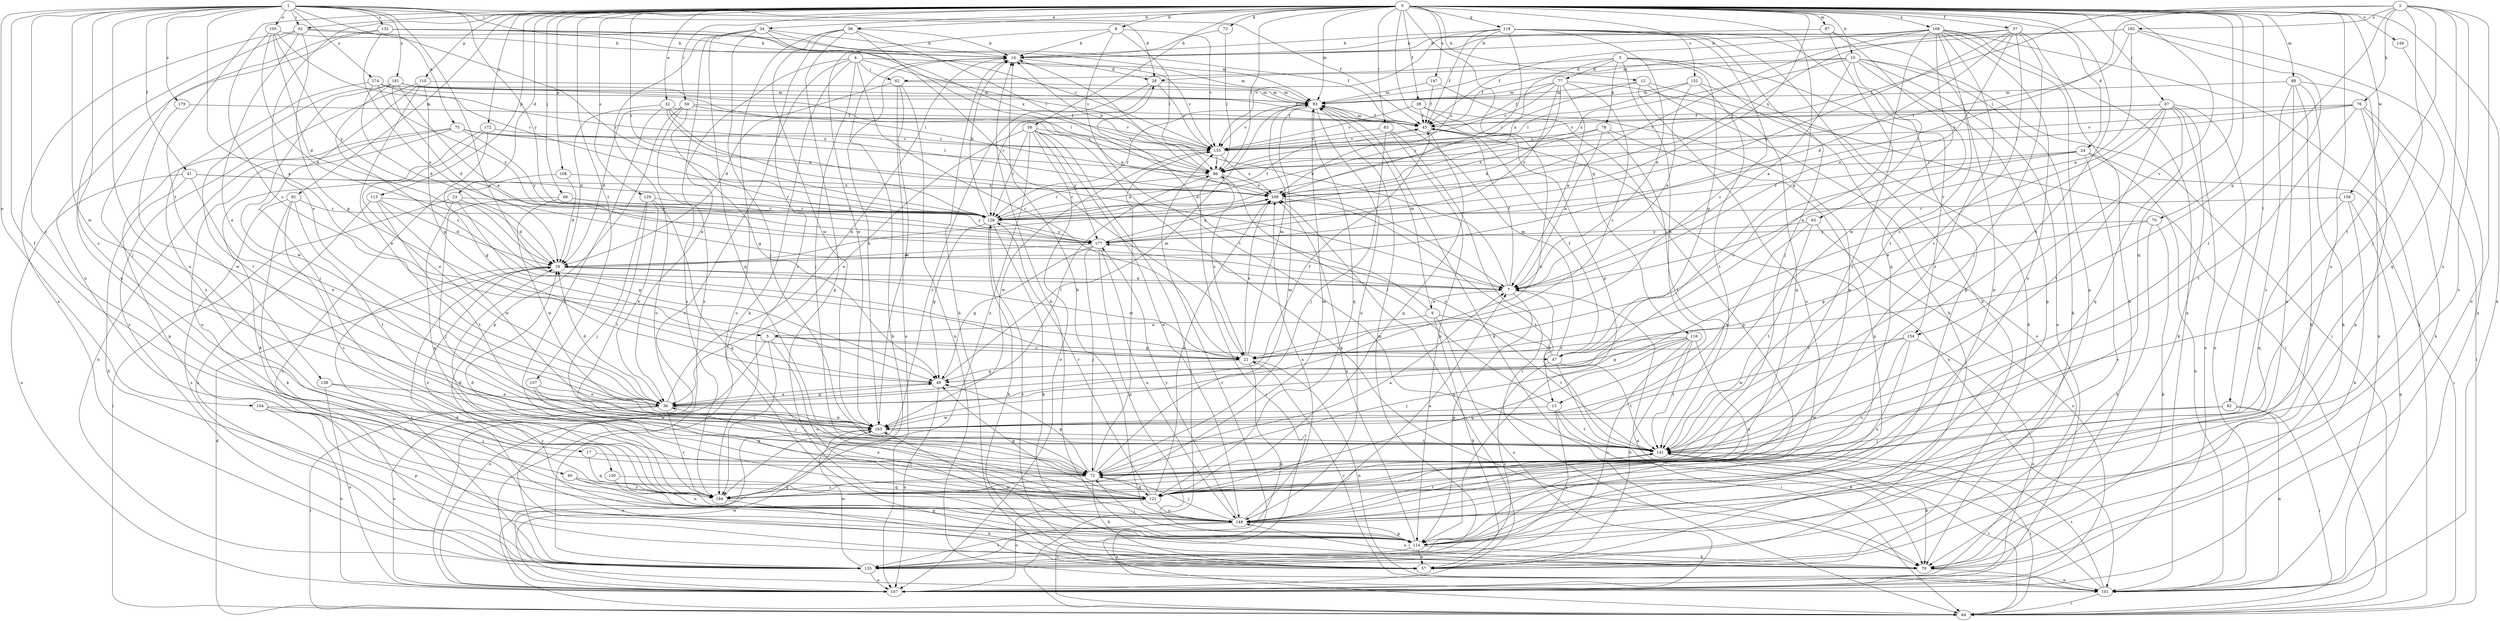 strict digraph  {
0;
1;
2;
3;
4;
5;
6;
7;
8;
10;
12;
13;
14;
17;
21;
23;
24;
28;
29;
32;
34;
36;
37;
38;
40;
41;
43;
47;
49;
56;
57;
58;
59;
61;
62;
63;
64;
67;
68;
70;
72;
73;
75;
76;
77;
78;
79;
82;
83;
86;
87;
88;
91;
93;
101;
104;
105;
107;
108;
110;
113;
114;
116;
118;
121;
128;
129;
130;
132;
135;
137;
138;
141;
147;
148;
149;
152;
154;
155;
158;
163;
168;
169;
172;
174;
177;
179;
181;
182;
184;
0 -> 8  [label=b];
0 -> 10  [label=b];
0 -> 12  [label=b];
0 -> 23  [label=d];
0 -> 24  [label=d];
0 -> 32  [label=e];
0 -> 34  [label=e];
0 -> 36  [label=e];
0 -> 37  [label=f];
0 -> 38  [label=f];
0 -> 47  [label=g];
0 -> 56  [label=h];
0 -> 58  [label=i];
0 -> 59  [label=i];
0 -> 61  [label=i];
0 -> 67  [label=j];
0 -> 68  [label=j];
0 -> 70  [label=j];
0 -> 73  [label=k];
0 -> 82  [label=l];
0 -> 83  [label=l];
0 -> 86  [label=l];
0 -> 87  [label=m];
0 -> 88  [label=m];
0 -> 91  [label=m];
0 -> 93  [label=m];
0 -> 101  [label=n];
0 -> 108  [label=p];
0 -> 110  [label=p];
0 -> 113  [label=p];
0 -> 114  [label=p];
0 -> 116  [label=q];
0 -> 118  [label=q];
0 -> 121  [label=q];
0 -> 128  [label=r];
0 -> 129  [label=s];
0 -> 137  [label=t];
0 -> 138  [label=t];
0 -> 141  [label=t];
0 -> 147  [label=u];
0 -> 148  [label=u];
0 -> 149  [label=v];
0 -> 152  [label=v];
0 -> 154  [label=v];
0 -> 158  [label=w];
0 -> 168  [label=x];
0 -> 169  [label=x];
0 -> 172  [label=y];
1 -> 5  [label=a];
1 -> 17  [label=c];
1 -> 21  [label=c];
1 -> 28  [label=d];
1 -> 40  [label=f];
1 -> 41  [label=f];
1 -> 43  [label=f];
1 -> 61  [label=i];
1 -> 75  [label=k];
1 -> 104  [label=o];
1 -> 105  [label=o];
1 -> 130  [label=s];
1 -> 132  [label=s];
1 -> 148  [label=u];
1 -> 163  [label=w];
1 -> 169  [label=x];
1 -> 174  [label=y];
1 -> 177  [label=y];
1 -> 179  [label=z];
1 -> 181  [label=z];
2 -> 47  [label=g];
2 -> 72  [label=j];
2 -> 76  [label=k];
2 -> 86  [label=l];
2 -> 107  [label=o];
2 -> 135  [label=s];
2 -> 141  [label=t];
2 -> 148  [label=u];
2 -> 177  [label=y];
2 -> 182  [label=z];
3 -> 13  [label=b];
3 -> 47  [label=g];
3 -> 57  [label=h];
3 -> 62  [label=i];
3 -> 77  [label=k];
3 -> 78  [label=k];
3 -> 154  [label=v];
3 -> 169  [label=x];
4 -> 21  [label=c];
4 -> 36  [label=e];
4 -> 62  [label=i];
4 -> 72  [label=j];
4 -> 79  [label=k];
4 -> 93  [label=m];
4 -> 135  [label=s];
4 -> 155  [label=v];
5 -> 21  [label=c];
5 -> 47  [label=g];
5 -> 107  [label=o];
5 -> 148  [label=u];
5 -> 184  [label=z];
6 -> 5  [label=a];
6 -> 28  [label=d];
6 -> 57  [label=h];
6 -> 93  [label=m];
6 -> 107  [label=o];
6 -> 141  [label=t];
7 -> 6  [label=a];
7 -> 13  [label=b];
7 -> 14  [label=b];
7 -> 43  [label=f];
7 -> 114  [label=p];
8 -> 14  [label=b];
8 -> 86  [label=l];
8 -> 141  [label=t];
8 -> 155  [label=v];
8 -> 163  [label=w];
10 -> 7  [label=a];
10 -> 28  [label=d];
10 -> 43  [label=f];
10 -> 63  [label=i];
10 -> 64  [label=i];
10 -> 79  [label=k];
10 -> 107  [label=o];
10 -> 114  [label=p];
10 -> 169  [label=x];
12 -> 64  [label=i];
12 -> 93  [label=m];
12 -> 107  [label=o];
12 -> 128  [label=r];
12 -> 148  [label=u];
13 -> 79  [label=k];
13 -> 86  [label=l];
13 -> 135  [label=s];
13 -> 141  [label=t];
13 -> 163  [label=w];
14 -> 28  [label=d];
14 -> 155  [label=v];
17 -> 72  [label=j];
17 -> 121  [label=q];
21 -> 49  [label=g];
21 -> 93  [label=m];
21 -> 101  [label=n];
21 -> 135  [label=s];
21 -> 169  [label=x];
23 -> 29  [label=d];
23 -> 49  [label=g];
23 -> 64  [label=i];
23 -> 121  [label=q];
23 -> 128  [label=r];
24 -> 21  [label=c];
24 -> 64  [label=i];
24 -> 86  [label=l];
24 -> 101  [label=n];
24 -> 128  [label=r];
24 -> 135  [label=s];
28 -> 93  [label=m];
28 -> 128  [label=r];
28 -> 155  [label=v];
28 -> 184  [label=z];
29 -> 7  [label=a];
29 -> 21  [label=c];
29 -> 135  [label=s];
29 -> 184  [label=z];
32 -> 7  [label=a];
32 -> 29  [label=d];
32 -> 43  [label=f];
32 -> 128  [label=r];
32 -> 155  [label=v];
32 -> 184  [label=z];
34 -> 7  [label=a];
34 -> 14  [label=b];
34 -> 72  [label=j];
34 -> 107  [label=o];
34 -> 121  [label=q];
34 -> 135  [label=s];
34 -> 155  [label=v];
36 -> 14  [label=b];
36 -> 29  [label=d];
36 -> 43  [label=f];
36 -> 49  [label=g];
36 -> 64  [label=i];
36 -> 86  [label=l];
36 -> 107  [label=o];
36 -> 163  [label=w];
36 -> 184  [label=z];
37 -> 7  [label=a];
37 -> 14  [label=b];
37 -> 29  [label=d];
37 -> 72  [label=j];
37 -> 79  [label=k];
37 -> 141  [label=t];
37 -> 169  [label=x];
37 -> 177  [label=y];
38 -> 43  [label=f];
38 -> 114  [label=p];
38 -> 155  [label=v];
38 -> 163  [label=w];
40 -> 114  [label=p];
40 -> 121  [label=q];
40 -> 184  [label=z];
41 -> 36  [label=e];
41 -> 57  [label=h];
41 -> 107  [label=o];
41 -> 128  [label=r];
41 -> 169  [label=x];
43 -> 93  [label=m];
43 -> 101  [label=n];
43 -> 121  [label=q];
43 -> 155  [label=v];
47 -> 43  [label=f];
47 -> 64  [label=i];
47 -> 93  [label=m];
47 -> 135  [label=s];
47 -> 141  [label=t];
47 -> 177  [label=y];
49 -> 36  [label=e];
49 -> 93  [label=m];
49 -> 107  [label=o];
56 -> 14  [label=b];
56 -> 21  [label=c];
56 -> 86  [label=l];
56 -> 107  [label=o];
56 -> 114  [label=p];
56 -> 163  [label=w];
56 -> 184  [label=z];
57 -> 14  [label=b];
57 -> 29  [label=d];
57 -> 128  [label=r];
58 -> 36  [label=e];
58 -> 64  [label=i];
58 -> 79  [label=k];
58 -> 107  [label=o];
58 -> 128  [label=r];
58 -> 148  [label=u];
58 -> 155  [label=v];
58 -> 177  [label=y];
58 -> 184  [label=z];
59 -> 29  [label=d];
59 -> 43  [label=f];
59 -> 49  [label=g];
59 -> 86  [label=l];
59 -> 114  [label=p];
59 -> 184  [label=z];
61 -> 14  [label=b];
61 -> 36  [label=e];
61 -> 49  [label=g];
61 -> 128  [label=r];
61 -> 135  [label=s];
61 -> 148  [label=u];
62 -> 29  [label=d];
62 -> 93  [label=m];
62 -> 101  [label=n];
62 -> 107  [label=o];
62 -> 163  [label=w];
63 -> 107  [label=o];
63 -> 141  [label=t];
63 -> 163  [label=w];
63 -> 177  [label=y];
64 -> 14  [label=b];
64 -> 29  [label=d];
64 -> 141  [label=t];
64 -> 155  [label=v];
67 -> 21  [label=c];
67 -> 36  [label=e];
67 -> 43  [label=f];
67 -> 79  [label=k];
67 -> 101  [label=n];
67 -> 107  [label=o];
67 -> 121  [label=q];
67 -> 141  [label=t];
67 -> 155  [label=v];
68 -> 72  [label=j];
68 -> 128  [label=r];
68 -> 163  [label=w];
68 -> 177  [label=y];
70 -> 49  [label=g];
70 -> 57  [label=h];
70 -> 79  [label=k];
70 -> 177  [label=y];
72 -> 7  [label=a];
72 -> 49  [label=g];
72 -> 57  [label=h];
72 -> 93  [label=m];
72 -> 121  [label=q];
72 -> 155  [label=v];
72 -> 184  [label=z];
73 -> 14  [label=b];
73 -> 86  [label=l];
75 -> 86  [label=l];
75 -> 101  [label=n];
75 -> 114  [label=p];
75 -> 148  [label=u];
75 -> 155  [label=v];
75 -> 169  [label=x];
75 -> 177  [label=y];
76 -> 43  [label=f];
76 -> 64  [label=i];
76 -> 79  [label=k];
76 -> 86  [label=l];
76 -> 114  [label=p];
76 -> 141  [label=t];
76 -> 155  [label=v];
77 -> 7  [label=a];
77 -> 21  [label=c];
77 -> 29  [label=d];
77 -> 43  [label=f];
77 -> 93  [label=m];
77 -> 121  [label=q];
77 -> 155  [label=v];
77 -> 177  [label=y];
78 -> 7  [label=a];
78 -> 114  [label=p];
78 -> 141  [label=t];
78 -> 155  [label=v];
78 -> 169  [label=x];
79 -> 101  [label=n];
79 -> 148  [label=u];
82 -> 64  [label=i];
82 -> 72  [label=j];
82 -> 101  [label=n];
82 -> 163  [label=w];
83 -> 64  [label=i];
83 -> 72  [label=j];
83 -> 114  [label=p];
83 -> 155  [label=v];
86 -> 14  [label=b];
86 -> 21  [label=c];
86 -> 64  [label=i];
86 -> 128  [label=r];
86 -> 169  [label=x];
87 -> 14  [label=b];
87 -> 114  [label=p];
87 -> 121  [label=q];
87 -> 184  [label=z];
88 -> 57  [label=h];
88 -> 79  [label=k];
88 -> 93  [label=m];
88 -> 101  [label=n];
88 -> 148  [label=u];
88 -> 184  [label=z];
91 -> 79  [label=k];
91 -> 128  [label=r];
91 -> 135  [label=s];
91 -> 141  [label=t];
91 -> 184  [label=z];
93 -> 43  [label=f];
93 -> 79  [label=k];
93 -> 121  [label=q];
93 -> 128  [label=r];
93 -> 148  [label=u];
93 -> 155  [label=v];
101 -> 7  [label=a];
101 -> 21  [label=c];
101 -> 64  [label=i];
101 -> 141  [label=t];
104 -> 72  [label=j];
104 -> 107  [label=o];
104 -> 114  [label=p];
104 -> 163  [label=w];
105 -> 7  [label=a];
105 -> 14  [label=b];
105 -> 21  [label=c];
105 -> 29  [label=d];
105 -> 128  [label=r];
105 -> 177  [label=y];
107 -> 163  [label=w];
107 -> 169  [label=x];
108 -> 29  [label=d];
108 -> 135  [label=s];
108 -> 169  [label=x];
110 -> 36  [label=e];
110 -> 49  [label=g];
110 -> 72  [label=j];
110 -> 93  [label=m];
110 -> 135  [label=s];
113 -> 29  [label=d];
113 -> 128  [label=r];
113 -> 135  [label=s];
113 -> 141  [label=t];
113 -> 163  [label=w];
114 -> 14  [label=b];
114 -> 57  [label=h];
114 -> 72  [label=j];
114 -> 79  [label=k];
114 -> 135  [label=s];
114 -> 163  [label=w];
114 -> 169  [label=x];
116 -> 21  [label=c];
116 -> 49  [label=g];
116 -> 57  [label=h];
116 -> 72  [label=j];
116 -> 121  [label=q];
116 -> 135  [label=s];
116 -> 141  [label=t];
116 -> 148  [label=u];
118 -> 7  [label=a];
118 -> 14  [label=b];
118 -> 21  [label=c];
118 -> 43  [label=f];
118 -> 57  [label=h];
118 -> 72  [label=j];
118 -> 114  [label=p];
118 -> 128  [label=r];
118 -> 155  [label=v];
118 -> 169  [label=x];
121 -> 29  [label=d];
121 -> 36  [label=e];
121 -> 49  [label=g];
121 -> 107  [label=o];
121 -> 128  [label=r];
121 -> 148  [label=u];
121 -> 169  [label=x];
128 -> 14  [label=b];
128 -> 43  [label=f];
128 -> 49  [label=g];
128 -> 57  [label=h];
128 -> 79  [label=k];
128 -> 177  [label=y];
129 -> 36  [label=e];
129 -> 72  [label=j];
129 -> 121  [label=q];
129 -> 128  [label=r];
129 -> 141  [label=t];
130 -> 121  [label=q];
130 -> 148  [label=u];
132 -> 7  [label=a];
132 -> 14  [label=b];
132 -> 43  [label=f];
132 -> 72  [label=j];
132 -> 93  [label=m];
132 -> 148  [label=u];
135 -> 93  [label=m];
135 -> 107  [label=o];
135 -> 163  [label=w];
137 -> 36  [label=e];
137 -> 72  [label=j];
137 -> 121  [label=q];
138 -> 36  [label=e];
138 -> 107  [label=o];
138 -> 184  [label=z];
141 -> 64  [label=i];
141 -> 72  [label=j];
141 -> 79  [label=k];
147 -> 43  [label=f];
147 -> 93  [label=m];
147 -> 121  [label=q];
148 -> 7  [label=a];
148 -> 14  [label=b];
148 -> 72  [label=j];
148 -> 101  [label=n];
148 -> 114  [label=p];
148 -> 135  [label=s];
148 -> 141  [label=t];
148 -> 169  [label=x];
148 -> 177  [label=y];
149 -> 101  [label=n];
152 -> 7  [label=a];
152 -> 57  [label=h];
152 -> 86  [label=l];
152 -> 93  [label=m];
152 -> 141  [label=t];
154 -> 21  [label=c];
154 -> 107  [label=o];
154 -> 148  [label=u];
154 -> 163  [label=w];
154 -> 184  [label=z];
155 -> 86  [label=l];
155 -> 163  [label=w];
155 -> 169  [label=x];
158 -> 79  [label=k];
158 -> 101  [label=n];
158 -> 121  [label=q];
158 -> 128  [label=r];
163 -> 14  [label=b];
163 -> 107  [label=o];
163 -> 141  [label=t];
168 -> 14  [label=b];
168 -> 36  [label=e];
168 -> 43  [label=f];
168 -> 64  [label=i];
168 -> 101  [label=n];
168 -> 114  [label=p];
168 -> 128  [label=r];
168 -> 141  [label=t];
168 -> 148  [label=u];
168 -> 163  [label=w];
168 -> 184  [label=z];
169 -> 128  [label=r];
169 -> 141  [label=t];
172 -> 36  [label=e];
172 -> 49  [label=g];
172 -> 79  [label=k];
172 -> 155  [label=v];
174 -> 29  [label=d];
174 -> 86  [label=l];
174 -> 93  [label=m];
174 -> 169  [label=x];
174 -> 177  [label=y];
174 -> 184  [label=z];
177 -> 29  [label=d];
177 -> 49  [label=g];
177 -> 72  [label=j];
177 -> 114  [label=p];
177 -> 148  [label=u];
177 -> 169  [label=x];
179 -> 43  [label=f];
179 -> 163  [label=w];
181 -> 7  [label=a];
181 -> 21  [label=c];
181 -> 29  [label=d];
181 -> 43  [label=f];
181 -> 86  [label=l];
181 -> 93  [label=m];
181 -> 141  [label=t];
181 -> 163  [label=w];
182 -> 7  [label=a];
182 -> 14  [label=b];
182 -> 86  [label=l];
182 -> 93  [label=m];
182 -> 121  [label=q];
182 -> 141  [label=t];
184 -> 29  [label=d];
184 -> 57  [label=h];
184 -> 93  [label=m];
}
